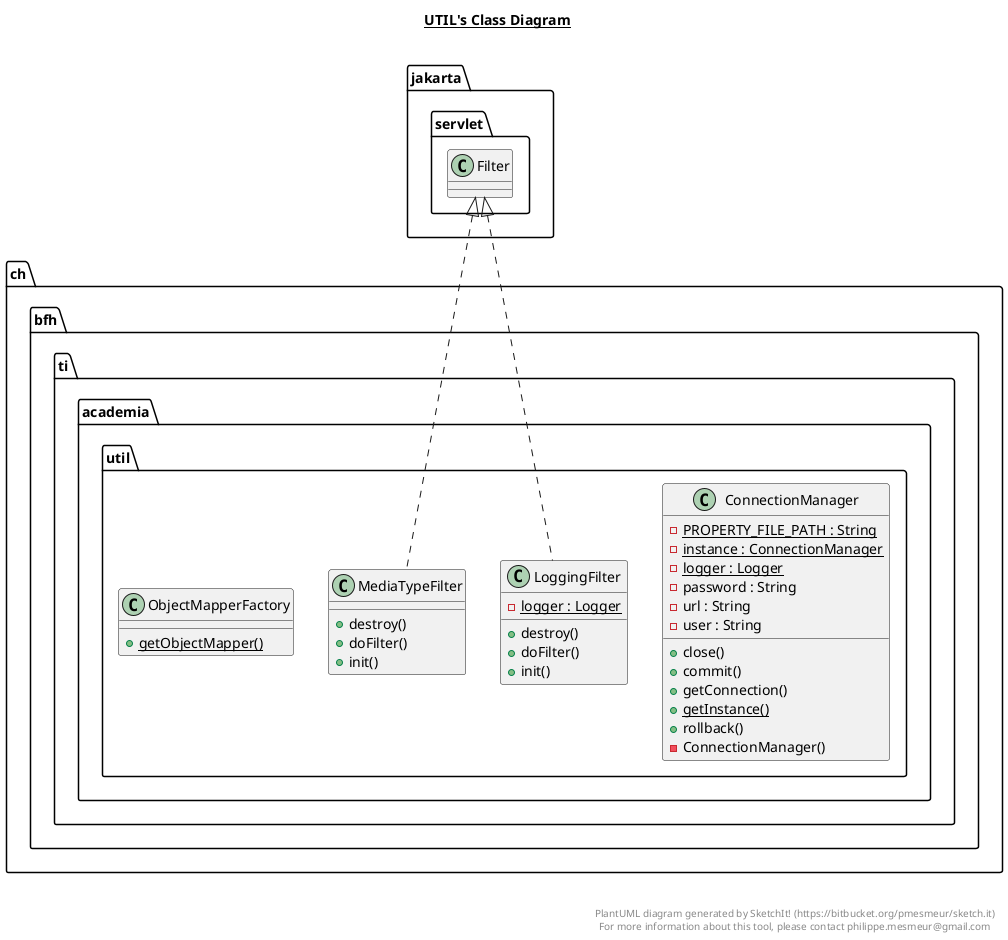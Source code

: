 @startuml

title __UTIL's Class Diagram__\n

  namespace ch.bfh.ti.academia {
    namespace util {
      class ch.bfh.ti.academia.util.ConnectionManager {
          {static} - PROPERTY_FILE_PATH : String
          {static} - instance : ConnectionManager
          {static} - logger : Logger
          - password : String
          - url : String
          - user : String
          + close()
          + commit()
          + getConnection()
          {static} + getInstance()
          + rollback()
          - ConnectionManager()
      }
    }
  }
  

  namespace ch.bfh.ti.academia {
    namespace util {
      class ch.bfh.ti.academia.util.LoggingFilter {
          {static} - logger : Logger
          + destroy()
          + doFilter()
          + init()
      }
    }
  }
  

  namespace ch.bfh.ti.academia {
    namespace util {
      class ch.bfh.ti.academia.util.MediaTypeFilter {
          + destroy()
          + doFilter()
          + init()
      }
    }
  }
  

  namespace ch.bfh.ti.academia {
    namespace util {
      class ch.bfh.ti.academia.util.ObjectMapperFactory {
          {static} + getObjectMapper()
      }
    }
  }
  

  ch.bfh.ti.academia.util.LoggingFilter .up.|> jakarta.servlet.Filter
  ch.bfh.ti.academia.util.MediaTypeFilter .up.|> jakarta.servlet.Filter


right footer


PlantUML diagram generated by SketchIt! (https://bitbucket.org/pmesmeur/sketch.it)
For more information about this tool, please contact philippe.mesmeur@gmail.com
endfooter

@enduml
